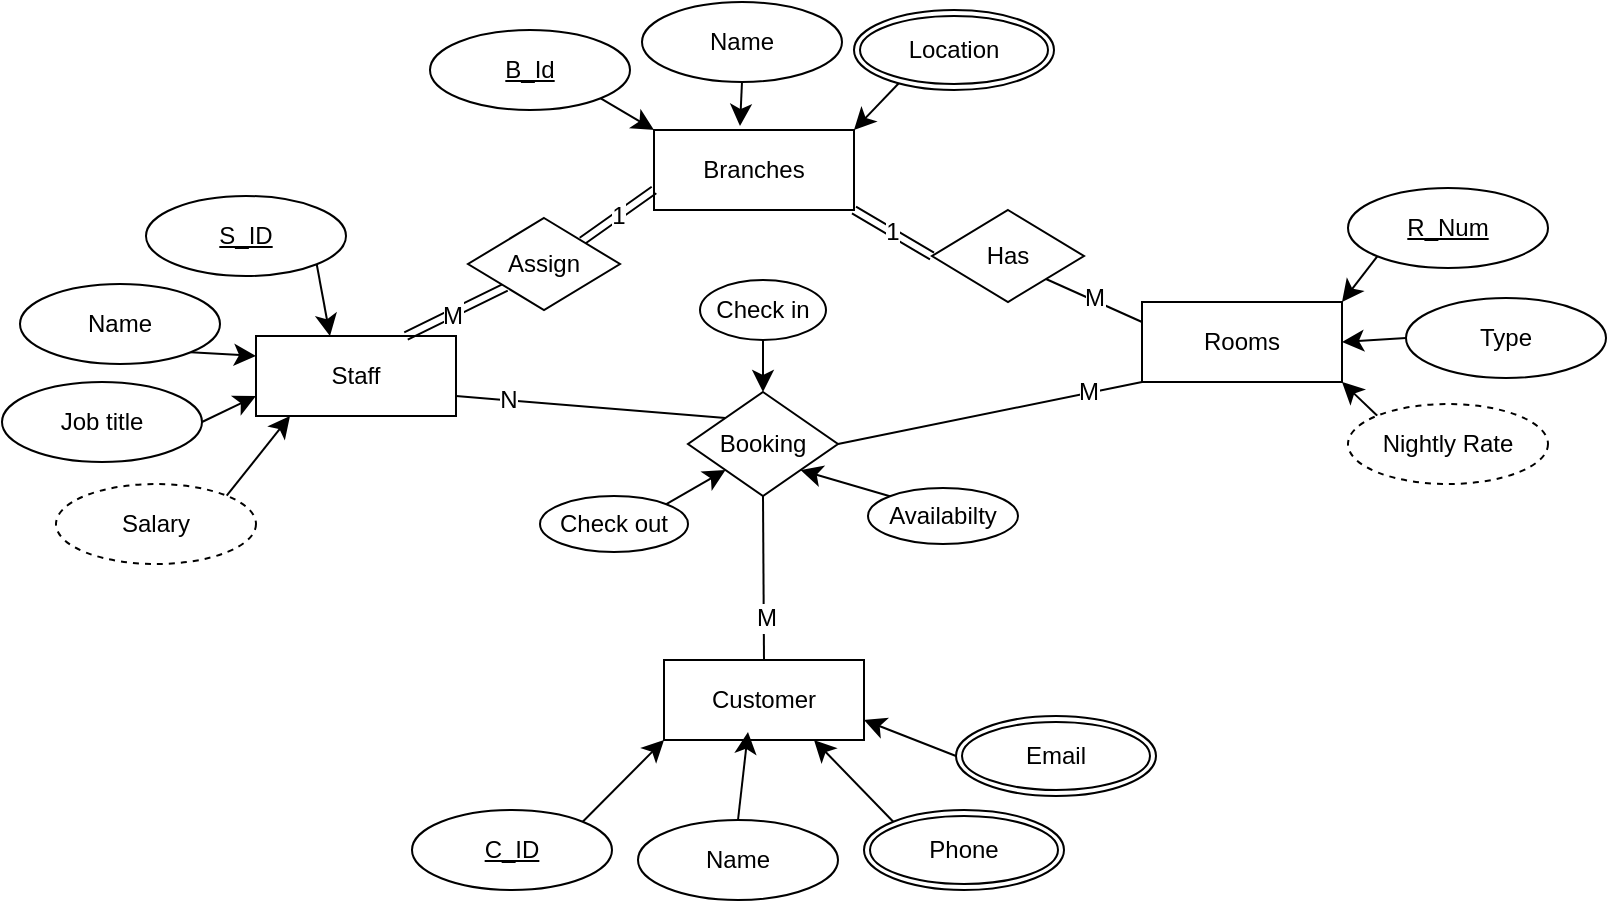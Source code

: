 <mxfile version="26.3.0">
  <diagram name="Page-1" id="g04eaq3tGOwarItSjBhp">
    <mxGraphModel dx="881" dy="1201" grid="0" gridSize="10" guides="1" tooltips="1" connect="1" arrows="1" fold="1" page="0" pageScale="1" pageWidth="850" pageHeight="1100" math="0" shadow="0">
      <root>
        <mxCell id="0" />
        <mxCell id="1" parent="0" />
        <mxCell id="dxI1CbYiC7R-kg2dkJQ_-17" value="1" style="edgeStyle=none;curved=1;rounded=0;orthogonalLoop=1;jettySize=auto;html=1;exitX=1;exitY=1;exitDx=0;exitDy=0;entryX=0;entryY=0.5;entryDx=0;entryDy=0;fontSize=12;endArrow=none;startFill=0;shape=link;" edge="1" parent="1" source="dxI1CbYiC7R-kg2dkJQ_-1" target="dxI1CbYiC7R-kg2dkJQ_-15">
          <mxGeometry relative="1" as="geometry" />
        </mxCell>
        <mxCell id="dxI1CbYiC7R-kg2dkJQ_-1" value="Branches" style="whiteSpace=wrap;html=1;align=center;" vertex="1" parent="1">
          <mxGeometry x="54" y="25" width="100" height="40" as="geometry" />
        </mxCell>
        <mxCell id="dxI1CbYiC7R-kg2dkJQ_-64" style="edgeStyle=none;curved=1;rounded=0;orthogonalLoop=1;jettySize=auto;html=1;exitX=0;exitY=1;exitDx=0;exitDy=0;entryX=1;entryY=0.5;entryDx=0;entryDy=0;fontSize=12;startSize=8;endSize=8;endArrow=none;startFill=0;" edge="1" parent="1" source="dxI1CbYiC7R-kg2dkJQ_-2" target="dxI1CbYiC7R-kg2dkJQ_-41">
          <mxGeometry relative="1" as="geometry" />
        </mxCell>
        <mxCell id="dxI1CbYiC7R-kg2dkJQ_-81" value="M" style="edgeLabel;html=1;align=center;verticalAlign=middle;resizable=0;points=[];fontSize=12;" vertex="1" connectable="0" parent="dxI1CbYiC7R-kg2dkJQ_-64">
          <mxGeometry x="-0.737" y="5" relative="1" as="geometry">
            <mxPoint x="-8" y="-4" as="offset" />
          </mxGeometry>
        </mxCell>
        <mxCell id="dxI1CbYiC7R-kg2dkJQ_-2" value="Rooms" style="whiteSpace=wrap;html=1;align=center;" vertex="1" parent="1">
          <mxGeometry x="298" y="111" width="100" height="40" as="geometry" />
        </mxCell>
        <mxCell id="dxI1CbYiC7R-kg2dkJQ_-3" value="Customer" style="whiteSpace=wrap;html=1;align=center;" vertex="1" parent="1">
          <mxGeometry x="59" y="290" width="100" height="40" as="geometry" />
        </mxCell>
        <mxCell id="dxI1CbYiC7R-kg2dkJQ_-6" value="Staff" style="whiteSpace=wrap;html=1;align=center;" vertex="1" parent="1">
          <mxGeometry x="-145" y="128" width="100" height="40" as="geometry" />
        </mxCell>
        <mxCell id="dxI1CbYiC7R-kg2dkJQ_-8" value="Name" style="ellipse;whiteSpace=wrap;html=1;align=center;" vertex="1" parent="1">
          <mxGeometry x="48" y="-39" width="100" height="40" as="geometry" />
        </mxCell>
        <mxCell id="dxI1CbYiC7R-kg2dkJQ_-14" style="edgeStyle=none;curved=1;rounded=0;orthogonalLoop=1;jettySize=auto;html=1;exitX=1;exitY=1;exitDx=0;exitDy=0;entryX=0;entryY=0;entryDx=0;entryDy=0;fontSize=12;startSize=8;endSize=8;" edge="1" parent="1" source="dxI1CbYiC7R-kg2dkJQ_-9" target="dxI1CbYiC7R-kg2dkJQ_-1">
          <mxGeometry relative="1" as="geometry" />
        </mxCell>
        <mxCell id="dxI1CbYiC7R-kg2dkJQ_-9" value="B_Id" style="ellipse;whiteSpace=wrap;html=1;align=center;fontStyle=4" vertex="1" parent="1">
          <mxGeometry x="-58" y="-25" width="100" height="40" as="geometry" />
        </mxCell>
        <mxCell id="dxI1CbYiC7R-kg2dkJQ_-12" style="edgeStyle=none;curved=1;rounded=0;orthogonalLoop=1;jettySize=auto;html=1;exitX=0.23;exitY=0.9;exitDx=0;exitDy=0;entryX=1;entryY=0;entryDx=0;entryDy=0;fontSize=12;startSize=8;endSize=8;exitPerimeter=0;" edge="1" parent="1" source="dxI1CbYiC7R-kg2dkJQ_-39" target="dxI1CbYiC7R-kg2dkJQ_-1">
          <mxGeometry relative="1" as="geometry">
            <mxPoint x="167.645" y="0.142" as="sourcePoint" />
          </mxGeometry>
        </mxCell>
        <mxCell id="dxI1CbYiC7R-kg2dkJQ_-11" value="S_ID" style="ellipse;whiteSpace=wrap;html=1;align=center;fontStyle=4" vertex="1" parent="1">
          <mxGeometry x="-200" y="58" width="100" height="40" as="geometry" />
        </mxCell>
        <mxCell id="dxI1CbYiC7R-kg2dkJQ_-13" style="edgeStyle=none;curved=1;rounded=0;orthogonalLoop=1;jettySize=auto;html=1;exitX=0.5;exitY=1;exitDx=0;exitDy=0;entryX=0.43;entryY=-0.05;entryDx=0;entryDy=0;entryPerimeter=0;fontSize=12;startSize=8;endSize=8;" edge="1" parent="1" source="dxI1CbYiC7R-kg2dkJQ_-8" target="dxI1CbYiC7R-kg2dkJQ_-1">
          <mxGeometry relative="1" as="geometry" />
        </mxCell>
        <mxCell id="dxI1CbYiC7R-kg2dkJQ_-16" style="edgeStyle=none;curved=1;rounded=0;orthogonalLoop=1;jettySize=auto;html=1;exitX=1;exitY=1;exitDx=0;exitDy=0;entryX=0;entryY=0.25;entryDx=0;entryDy=0;fontSize=12;startSize=8;endSize=8;endArrow=none;startFill=0;" edge="1" parent="1" source="dxI1CbYiC7R-kg2dkJQ_-15" target="dxI1CbYiC7R-kg2dkJQ_-2">
          <mxGeometry relative="1" as="geometry" />
        </mxCell>
        <mxCell id="dxI1CbYiC7R-kg2dkJQ_-80" value="M" style="edgeLabel;html=1;align=center;verticalAlign=middle;resizable=0;points=[];fontSize=12;" vertex="1" connectable="0" parent="dxI1CbYiC7R-kg2dkJQ_-16">
          <mxGeometry x="-0.019" y="1" relative="1" as="geometry">
            <mxPoint as="offset" />
          </mxGeometry>
        </mxCell>
        <mxCell id="dxI1CbYiC7R-kg2dkJQ_-15" value="Has" style="shape=rhombus;perimeter=rhombusPerimeter;whiteSpace=wrap;html=1;align=center;" vertex="1" parent="1">
          <mxGeometry x="193" y="65" width="76" height="46" as="geometry" />
        </mxCell>
        <mxCell id="dxI1CbYiC7R-kg2dkJQ_-25" style="edgeStyle=none;curved=1;rounded=0;orthogonalLoop=1;jettySize=auto;html=1;exitX=0;exitY=0.5;exitDx=0;exitDy=0;entryX=1;entryY=0.5;entryDx=0;entryDy=0;fontSize=12;startSize=8;endSize=8;" edge="1" parent="1" source="dxI1CbYiC7R-kg2dkJQ_-19" target="dxI1CbYiC7R-kg2dkJQ_-2">
          <mxGeometry relative="1" as="geometry" />
        </mxCell>
        <mxCell id="dxI1CbYiC7R-kg2dkJQ_-19" value="Type" style="ellipse;whiteSpace=wrap;html=1;align=center;" vertex="1" parent="1">
          <mxGeometry x="430" y="109" width="100" height="40" as="geometry" />
        </mxCell>
        <mxCell id="dxI1CbYiC7R-kg2dkJQ_-24" style="edgeStyle=none;curved=1;rounded=0;orthogonalLoop=1;jettySize=auto;html=1;exitX=0;exitY=1;exitDx=0;exitDy=0;entryX=1;entryY=0;entryDx=0;entryDy=0;fontSize=12;startSize=8;endSize=8;" edge="1" parent="1" source="dxI1CbYiC7R-kg2dkJQ_-20" target="dxI1CbYiC7R-kg2dkJQ_-2">
          <mxGeometry relative="1" as="geometry" />
        </mxCell>
        <mxCell id="dxI1CbYiC7R-kg2dkJQ_-20" value="R_Num" style="ellipse;whiteSpace=wrap;html=1;align=center;fontStyle=4" vertex="1" parent="1">
          <mxGeometry x="401" y="54" width="100" height="40" as="geometry" />
        </mxCell>
        <mxCell id="dxI1CbYiC7R-kg2dkJQ_-22" style="edgeStyle=none;curved=1;rounded=0;orthogonalLoop=1;jettySize=auto;html=1;exitX=0;exitY=0;exitDx=0;exitDy=0;entryX=1;entryY=1;entryDx=0;entryDy=0;fontSize=12;startSize=8;endSize=8;" edge="1" parent="1" source="dxI1CbYiC7R-kg2dkJQ_-21" target="dxI1CbYiC7R-kg2dkJQ_-2">
          <mxGeometry relative="1" as="geometry" />
        </mxCell>
        <mxCell id="dxI1CbYiC7R-kg2dkJQ_-21" value="Nightly Rate" style="ellipse;whiteSpace=wrap;html=1;align=center;dashed=1;" vertex="1" parent="1">
          <mxGeometry x="401" y="162" width="100" height="40" as="geometry" />
        </mxCell>
        <mxCell id="dxI1CbYiC7R-kg2dkJQ_-31" value="Name" style="ellipse;whiteSpace=wrap;html=1;align=center;" vertex="1" parent="1">
          <mxGeometry x="46" y="370" width="100" height="40" as="geometry" />
        </mxCell>
        <mxCell id="dxI1CbYiC7R-kg2dkJQ_-35" style="edgeStyle=none;curved=1;rounded=0;orthogonalLoop=1;jettySize=auto;html=1;exitX=1;exitY=0;exitDx=0;exitDy=0;entryX=0;entryY=1;entryDx=0;entryDy=0;fontSize=12;startSize=8;endSize=8;" edge="1" parent="1" source="dxI1CbYiC7R-kg2dkJQ_-32" target="dxI1CbYiC7R-kg2dkJQ_-3">
          <mxGeometry relative="1" as="geometry" />
        </mxCell>
        <mxCell id="dxI1CbYiC7R-kg2dkJQ_-32" value="C_ID" style="ellipse;whiteSpace=wrap;html=1;align=center;fontStyle=4" vertex="1" parent="1">
          <mxGeometry x="-67" y="365" width="100" height="40" as="geometry" />
        </mxCell>
        <mxCell id="dxI1CbYiC7R-kg2dkJQ_-37" style="edgeStyle=none;curved=1;rounded=0;orthogonalLoop=1;jettySize=auto;html=1;exitX=0;exitY=0;exitDx=0;exitDy=0;entryX=0.75;entryY=1;entryDx=0;entryDy=0;fontSize=12;startSize=8;endSize=8;" edge="1" parent="1" source="dxI1CbYiC7R-kg2dkJQ_-33" target="dxI1CbYiC7R-kg2dkJQ_-3">
          <mxGeometry relative="1" as="geometry" />
        </mxCell>
        <mxCell id="dxI1CbYiC7R-kg2dkJQ_-33" value="Phone" style="ellipse;shape=doubleEllipse;margin=3;whiteSpace=wrap;html=1;align=center;" vertex="1" parent="1">
          <mxGeometry x="159" y="365" width="100" height="40" as="geometry" />
        </mxCell>
        <mxCell id="dxI1CbYiC7R-kg2dkJQ_-38" style="edgeStyle=none;curved=1;rounded=0;orthogonalLoop=1;jettySize=auto;html=1;exitX=0;exitY=0.5;exitDx=0;exitDy=0;entryX=1;entryY=0.75;entryDx=0;entryDy=0;fontSize=12;startSize=8;endSize=8;" edge="1" parent="1" source="dxI1CbYiC7R-kg2dkJQ_-34" target="dxI1CbYiC7R-kg2dkJQ_-3">
          <mxGeometry relative="1" as="geometry" />
        </mxCell>
        <mxCell id="dxI1CbYiC7R-kg2dkJQ_-34" value="Email" style="ellipse;shape=doubleEllipse;margin=3;whiteSpace=wrap;html=1;align=center;" vertex="1" parent="1">
          <mxGeometry x="205" y="318" width="100" height="40" as="geometry" />
        </mxCell>
        <mxCell id="dxI1CbYiC7R-kg2dkJQ_-36" style="edgeStyle=none;curved=1;rounded=0;orthogonalLoop=1;jettySize=auto;html=1;exitX=0.5;exitY=0;exitDx=0;exitDy=0;entryX=0.42;entryY=0.9;entryDx=0;entryDy=0;entryPerimeter=0;fontSize=12;startSize=8;endSize=8;" edge="1" parent="1" source="dxI1CbYiC7R-kg2dkJQ_-31" target="dxI1CbYiC7R-kg2dkJQ_-3">
          <mxGeometry relative="1" as="geometry" />
        </mxCell>
        <mxCell id="dxI1CbYiC7R-kg2dkJQ_-39" value="Location" style="ellipse;shape=doubleEllipse;margin=3;whiteSpace=wrap;html=1;align=center;" vertex="1" parent="1">
          <mxGeometry x="154" y="-35" width="100" height="40" as="geometry" />
        </mxCell>
        <mxCell id="dxI1CbYiC7R-kg2dkJQ_-65" style="edgeStyle=none;curved=1;rounded=0;orthogonalLoop=1;jettySize=auto;html=1;exitX=0.5;exitY=1;exitDx=0;exitDy=0;entryX=0.5;entryY=0;entryDx=0;entryDy=0;fontSize=12;startSize=8;endSize=8;endArrow=none;startFill=0;" edge="1" parent="1" source="dxI1CbYiC7R-kg2dkJQ_-41" target="dxI1CbYiC7R-kg2dkJQ_-3">
          <mxGeometry relative="1" as="geometry" />
        </mxCell>
        <mxCell id="dxI1CbYiC7R-kg2dkJQ_-82" value="M" style="edgeLabel;html=1;align=center;verticalAlign=middle;resizable=0;points=[];fontSize=12;" vertex="1" connectable="0" parent="dxI1CbYiC7R-kg2dkJQ_-65">
          <mxGeometry x="0.488" y="1" relative="1" as="geometry">
            <mxPoint as="offset" />
          </mxGeometry>
        </mxCell>
        <mxCell id="dxI1CbYiC7R-kg2dkJQ_-66" style="edgeStyle=none;curved=1;rounded=0;orthogonalLoop=1;jettySize=auto;html=1;exitX=0;exitY=0;exitDx=0;exitDy=0;entryX=1;entryY=0.75;entryDx=0;entryDy=0;fontSize=12;startSize=8;endSize=8;endArrow=none;startFill=0;" edge="1" parent="1" source="dxI1CbYiC7R-kg2dkJQ_-41" target="dxI1CbYiC7R-kg2dkJQ_-6">
          <mxGeometry relative="1" as="geometry" />
        </mxCell>
        <mxCell id="dxI1CbYiC7R-kg2dkJQ_-83" value="N" style="edgeLabel;html=1;align=center;verticalAlign=middle;resizable=0;points=[];fontSize=12;" vertex="1" connectable="0" parent="dxI1CbYiC7R-kg2dkJQ_-66">
          <mxGeometry x="0.614" relative="1" as="geometry">
            <mxPoint as="offset" />
          </mxGeometry>
        </mxCell>
        <mxCell id="dxI1CbYiC7R-kg2dkJQ_-41" value="Booking" style="shape=rhombus;perimeter=rhombusPerimeter;whiteSpace=wrap;html=1;align=center;" vertex="1" parent="1">
          <mxGeometry x="71" y="156" width="75" height="52" as="geometry" />
        </mxCell>
        <mxCell id="dxI1CbYiC7R-kg2dkJQ_-69" style="edgeStyle=none;curved=1;rounded=0;orthogonalLoop=1;jettySize=auto;html=1;exitX=1;exitY=0;exitDx=0;exitDy=0;entryX=0;entryY=1;entryDx=0;entryDy=0;fontSize=12;startSize=8;endSize=8;" edge="1" parent="1" source="dxI1CbYiC7R-kg2dkJQ_-46" target="dxI1CbYiC7R-kg2dkJQ_-41">
          <mxGeometry relative="1" as="geometry" />
        </mxCell>
        <mxCell id="dxI1CbYiC7R-kg2dkJQ_-46" value="Check out" style="ellipse;whiteSpace=wrap;html=1;align=center;" vertex="1" parent="1">
          <mxGeometry x="-3" y="208" width="74" height="28" as="geometry" />
        </mxCell>
        <mxCell id="dxI1CbYiC7R-kg2dkJQ_-55" style="edgeStyle=none;curved=1;rounded=0;orthogonalLoop=1;jettySize=auto;html=1;exitX=0;exitY=1;exitDx=0;exitDy=0;entryX=0.75;entryY=0;entryDx=0;entryDy=0;fontSize=12;endArrow=none;startFill=0;shape=link;" edge="1" parent="1" source="dxI1CbYiC7R-kg2dkJQ_-54" target="dxI1CbYiC7R-kg2dkJQ_-6">
          <mxGeometry relative="1" as="geometry" />
        </mxCell>
        <mxCell id="dxI1CbYiC7R-kg2dkJQ_-84" value="M" style="edgeLabel;html=1;align=center;verticalAlign=middle;resizable=0;points=[];fontSize=12;" vertex="1" connectable="0" parent="dxI1CbYiC7R-kg2dkJQ_-55">
          <mxGeometry x="0.148" y="2" relative="1" as="geometry">
            <mxPoint x="1" y="-2" as="offset" />
          </mxGeometry>
        </mxCell>
        <mxCell id="dxI1CbYiC7R-kg2dkJQ_-56" value="1" style="edgeStyle=none;curved=1;rounded=0;orthogonalLoop=1;jettySize=auto;html=1;exitX=1;exitY=0;exitDx=0;exitDy=0;entryX=0;entryY=0.75;entryDx=0;entryDy=0;fontSize=12;endArrow=none;startFill=0;shape=link;" edge="1" parent="1" source="dxI1CbYiC7R-kg2dkJQ_-54" target="dxI1CbYiC7R-kg2dkJQ_-1">
          <mxGeometry relative="1" as="geometry" />
        </mxCell>
        <mxCell id="dxI1CbYiC7R-kg2dkJQ_-54" value="Assign" style="shape=rhombus;perimeter=rhombusPerimeter;whiteSpace=wrap;html=1;align=center;" vertex="1" parent="1">
          <mxGeometry x="-39" y="69" width="76" height="46" as="geometry" />
        </mxCell>
        <mxCell id="dxI1CbYiC7R-kg2dkJQ_-67" style="edgeStyle=none;curved=1;rounded=0;orthogonalLoop=1;jettySize=auto;html=1;exitX=0;exitY=0;exitDx=0;exitDy=0;entryX=1;entryY=1;entryDx=0;entryDy=0;fontSize=12;startSize=8;endSize=8;" edge="1" parent="1" source="dxI1CbYiC7R-kg2dkJQ_-62" target="dxI1CbYiC7R-kg2dkJQ_-41">
          <mxGeometry relative="1" as="geometry" />
        </mxCell>
        <mxCell id="dxI1CbYiC7R-kg2dkJQ_-62" value="Availabilty" style="ellipse;whiteSpace=wrap;html=1;align=center;" vertex="1" parent="1">
          <mxGeometry x="161" y="204" width="75" height="28" as="geometry" />
        </mxCell>
        <mxCell id="dxI1CbYiC7R-kg2dkJQ_-70" style="edgeStyle=none;curved=1;rounded=0;orthogonalLoop=1;jettySize=auto;html=1;exitX=0.5;exitY=1;exitDx=0;exitDy=0;entryX=0.5;entryY=0;entryDx=0;entryDy=0;fontSize=12;startSize=8;endSize=8;" edge="1" parent="1" source="dxI1CbYiC7R-kg2dkJQ_-68" target="dxI1CbYiC7R-kg2dkJQ_-41">
          <mxGeometry relative="1" as="geometry" />
        </mxCell>
        <mxCell id="dxI1CbYiC7R-kg2dkJQ_-68" value="Check in" style="ellipse;whiteSpace=wrap;html=1;align=center;" vertex="1" parent="1">
          <mxGeometry x="77" y="100" width="63" height="30" as="geometry" />
        </mxCell>
        <mxCell id="dxI1CbYiC7R-kg2dkJQ_-77" style="edgeStyle=none;curved=1;rounded=0;orthogonalLoop=1;jettySize=auto;html=1;exitX=1;exitY=1;exitDx=0;exitDy=0;entryX=0;entryY=0.25;entryDx=0;entryDy=0;fontSize=12;startSize=8;endSize=8;" edge="1" parent="1" source="dxI1CbYiC7R-kg2dkJQ_-71" target="dxI1CbYiC7R-kg2dkJQ_-6">
          <mxGeometry relative="1" as="geometry" />
        </mxCell>
        <mxCell id="dxI1CbYiC7R-kg2dkJQ_-71" value="Name" style="ellipse;whiteSpace=wrap;html=1;align=center;" vertex="1" parent="1">
          <mxGeometry x="-263" y="102" width="100" height="40" as="geometry" />
        </mxCell>
        <mxCell id="dxI1CbYiC7R-kg2dkJQ_-78" style="edgeStyle=none;curved=1;rounded=0;orthogonalLoop=1;jettySize=auto;html=1;exitX=1;exitY=0.5;exitDx=0;exitDy=0;entryX=0;entryY=0.75;entryDx=0;entryDy=0;fontSize=12;startSize=8;endSize=8;" edge="1" parent="1" source="dxI1CbYiC7R-kg2dkJQ_-72" target="dxI1CbYiC7R-kg2dkJQ_-6">
          <mxGeometry relative="1" as="geometry" />
        </mxCell>
        <mxCell id="dxI1CbYiC7R-kg2dkJQ_-72" value="Job title" style="ellipse;whiteSpace=wrap;html=1;align=center;" vertex="1" parent="1">
          <mxGeometry x="-272" y="151" width="100" height="40" as="geometry" />
        </mxCell>
        <mxCell id="dxI1CbYiC7R-kg2dkJQ_-74" value="Salary" style="ellipse;whiteSpace=wrap;html=1;align=center;dashed=1;" vertex="1" parent="1">
          <mxGeometry x="-245" y="202" width="100" height="40" as="geometry" />
        </mxCell>
        <mxCell id="dxI1CbYiC7R-kg2dkJQ_-75" style="edgeStyle=none;curved=1;rounded=0;orthogonalLoop=1;jettySize=auto;html=1;exitX=1;exitY=0;exitDx=0;exitDy=0;entryX=0.17;entryY=1;entryDx=0;entryDy=0;entryPerimeter=0;fontSize=12;startSize=8;endSize=8;" edge="1" parent="1" source="dxI1CbYiC7R-kg2dkJQ_-74" target="dxI1CbYiC7R-kg2dkJQ_-6">
          <mxGeometry relative="1" as="geometry" />
        </mxCell>
        <mxCell id="dxI1CbYiC7R-kg2dkJQ_-76" style="edgeStyle=none;curved=1;rounded=0;orthogonalLoop=1;jettySize=auto;html=1;exitX=1;exitY=1;exitDx=0;exitDy=0;entryX=0.37;entryY=0;entryDx=0;entryDy=0;entryPerimeter=0;fontSize=12;startSize=8;endSize=8;" edge="1" parent="1" source="dxI1CbYiC7R-kg2dkJQ_-11" target="dxI1CbYiC7R-kg2dkJQ_-6">
          <mxGeometry relative="1" as="geometry" />
        </mxCell>
      </root>
    </mxGraphModel>
  </diagram>
</mxfile>
